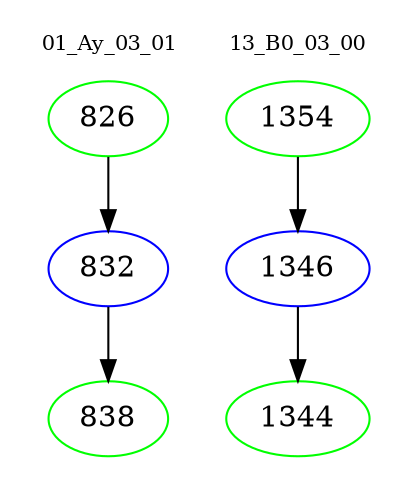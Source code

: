 digraph{
subgraph cluster_0 {
color = white
label = "01_Ay_03_01";
fontsize=10;
T0_826 [label="826", color="green"]
T0_826 -> T0_832 [color="black"]
T0_832 [label="832", color="blue"]
T0_832 -> T0_838 [color="black"]
T0_838 [label="838", color="green"]
}
subgraph cluster_1 {
color = white
label = "13_B0_03_00";
fontsize=10;
T1_1354 [label="1354", color="green"]
T1_1354 -> T1_1346 [color="black"]
T1_1346 [label="1346", color="blue"]
T1_1346 -> T1_1344 [color="black"]
T1_1344 [label="1344", color="green"]
}
}
